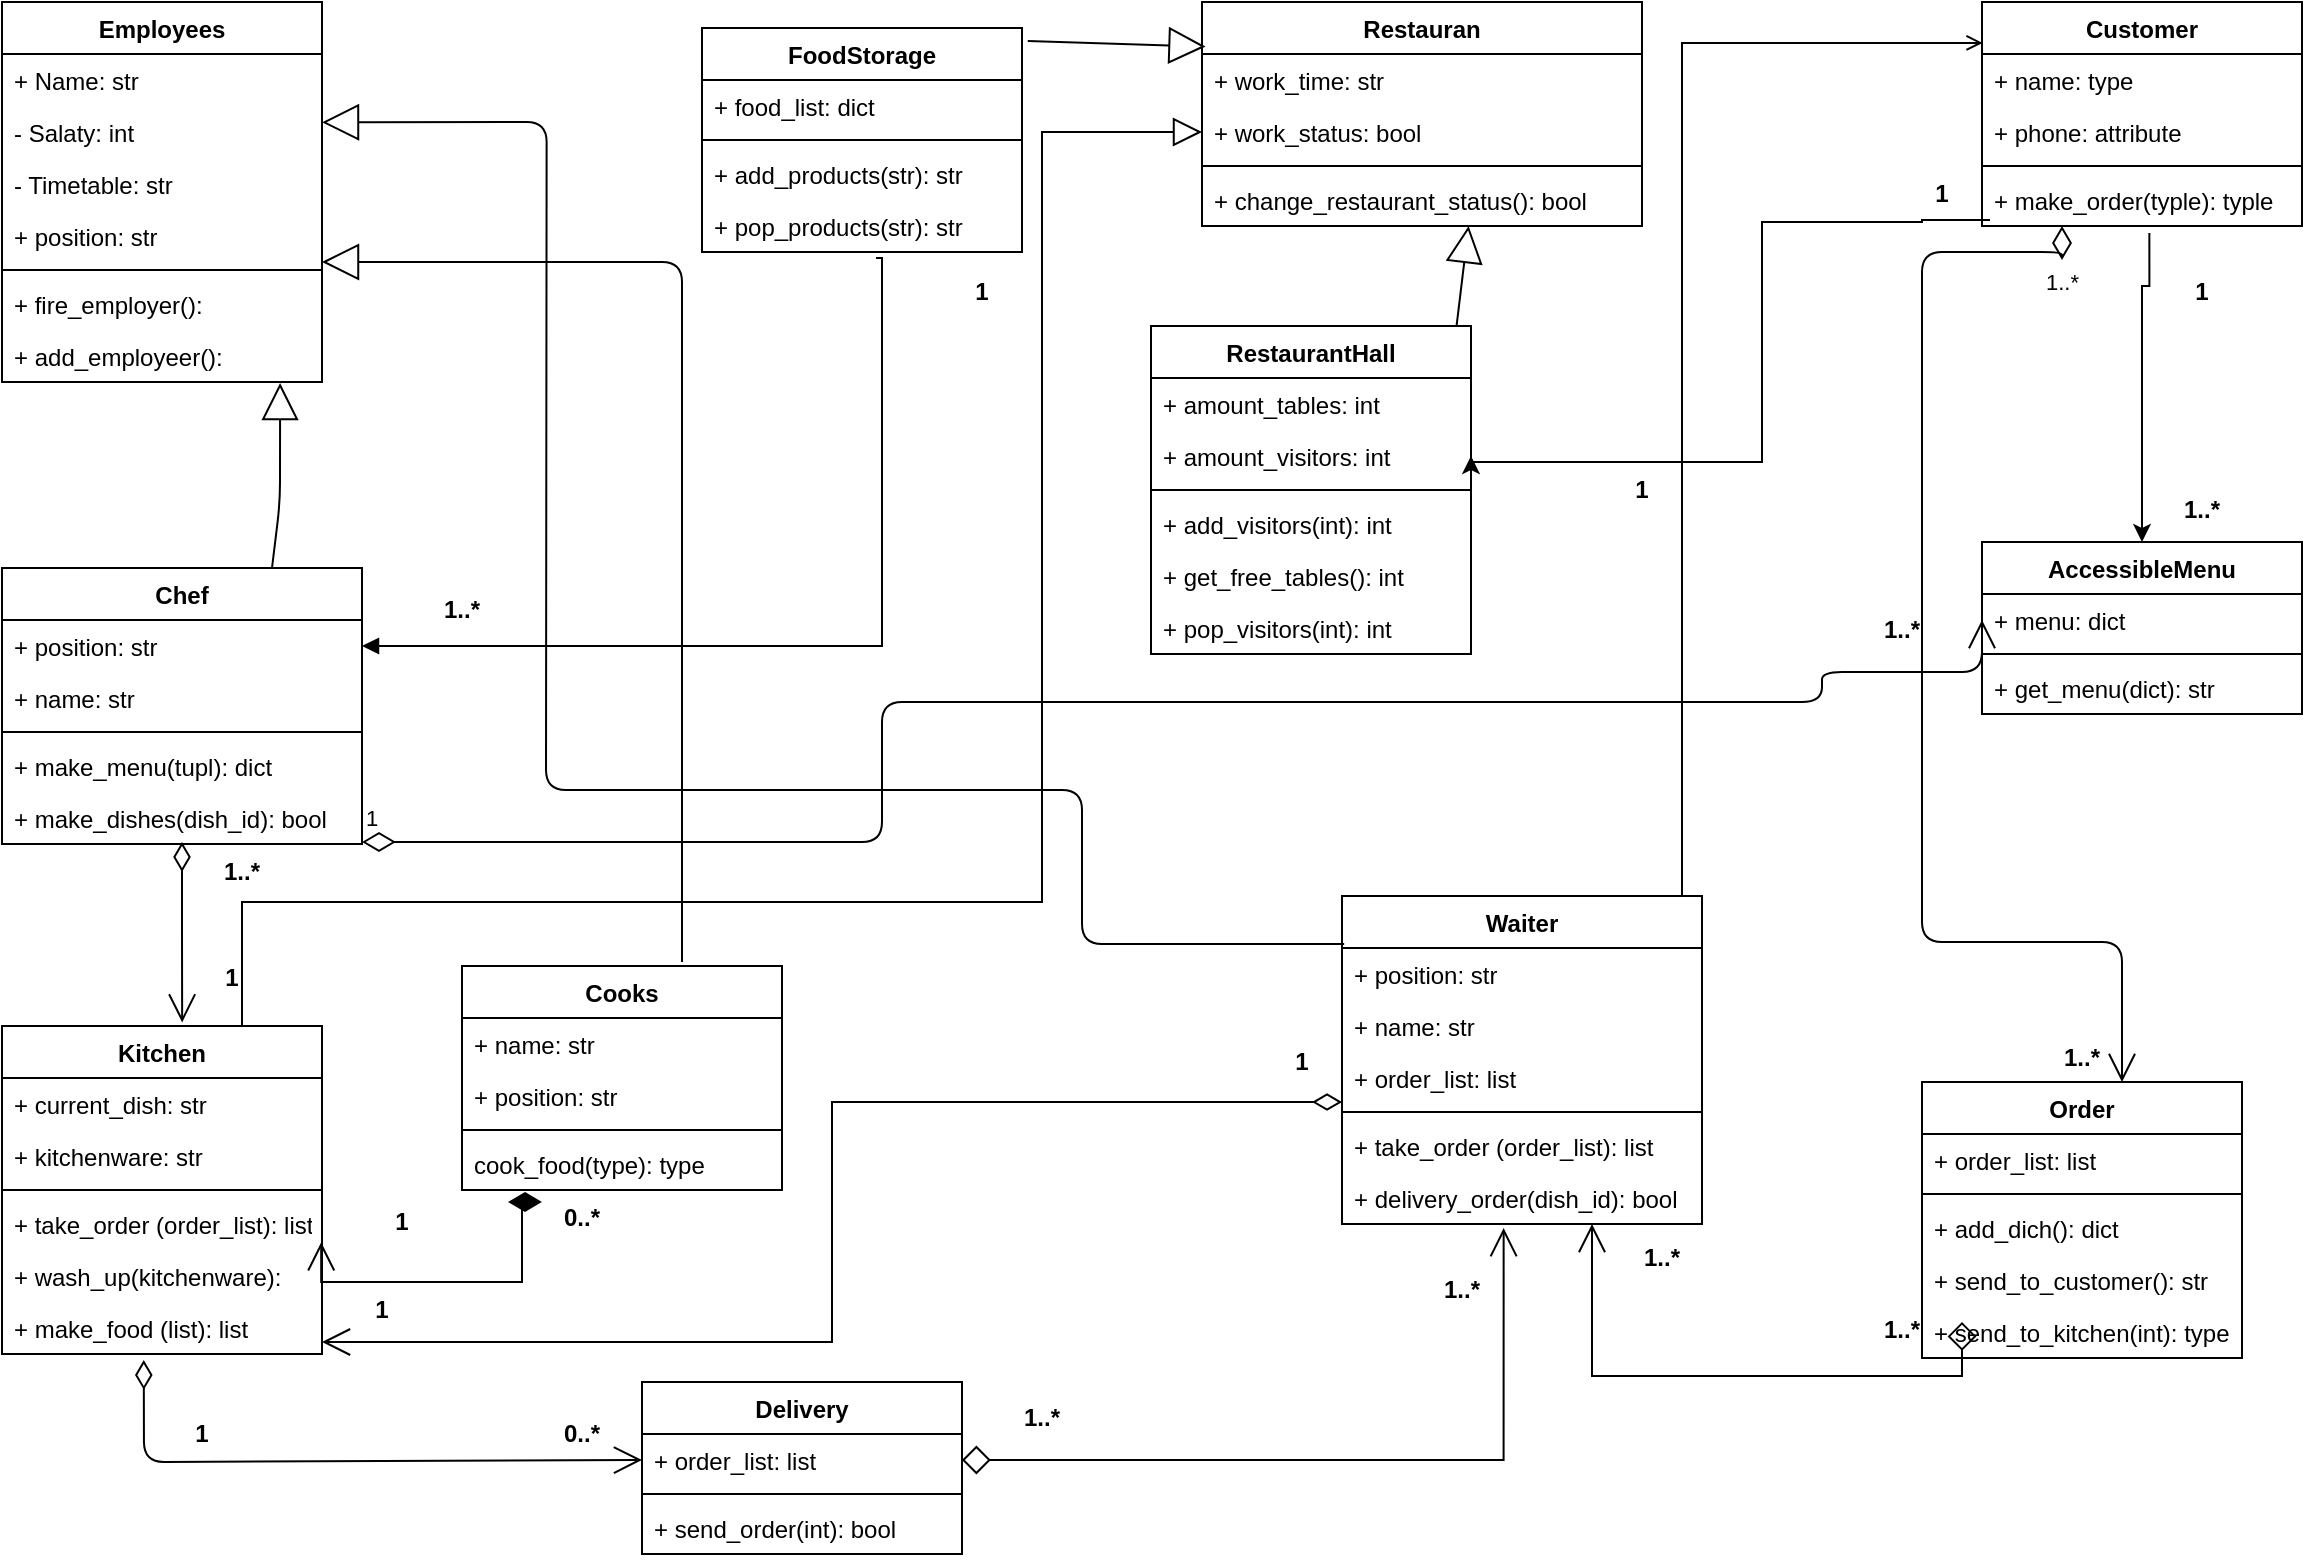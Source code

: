 <mxfile version="15.5.2" type="device"><diagram id="C5RBs43oDa-KdzZeNtuy" name="Page-1"><mxGraphModel dx="867" dy="488" grid="1" gridSize="10" guides="1" tooltips="1" connect="1" arrows="1" fold="1" page="1" pageScale="1" pageWidth="1169" pageHeight="827" math="0" shadow="0"><root><mxCell id="WIyWlLk6GJQsqaUBKTNV-0"/><mxCell id="WIyWlLk6GJQsqaUBKTNV-1" parent="WIyWlLk6GJQsqaUBKTNV-0"/><mxCell id="zkfFHV4jXpPFQw0GAbJ--0" value="Employees" style="swimlane;fontStyle=1;align=center;verticalAlign=top;childLayout=stackLayout;horizontal=1;startSize=26;horizontalStack=0;resizeParent=1;resizeLast=0;collapsible=1;marginBottom=0;rounded=0;shadow=0;strokeWidth=1;" parent="WIyWlLk6GJQsqaUBKTNV-1" vertex="1"><mxGeometry x="10" y="10" width="160" height="190" as="geometry"><mxRectangle x="230" y="140" width="160" height="26" as="alternateBounds"/></mxGeometry></mxCell><mxCell id="zkfFHV4jXpPFQw0GAbJ--1" value="+ Name: str" style="text;align=left;verticalAlign=top;spacingLeft=4;spacingRight=4;overflow=hidden;rotatable=0;points=[[0,0.5],[1,0.5]];portConstraint=eastwest;" parent="zkfFHV4jXpPFQw0GAbJ--0" vertex="1"><mxGeometry y="26" width="160" height="26" as="geometry"/></mxCell><mxCell id="zkfFHV4jXpPFQw0GAbJ--2" value="- Salaty: int" style="text;align=left;verticalAlign=top;spacingLeft=4;spacingRight=4;overflow=hidden;rotatable=0;points=[[0,0.5],[1,0.5]];portConstraint=eastwest;rounded=0;shadow=0;html=0;" parent="zkfFHV4jXpPFQw0GAbJ--0" vertex="1"><mxGeometry y="52" width="160" height="26" as="geometry"/></mxCell><mxCell id="zkfFHV4jXpPFQw0GAbJ--3" value="- Timetable: str" style="text;align=left;verticalAlign=top;spacingLeft=4;spacingRight=4;overflow=hidden;rotatable=0;points=[[0,0.5],[1,0.5]];portConstraint=eastwest;rounded=0;shadow=0;html=0;" parent="zkfFHV4jXpPFQw0GAbJ--0" vertex="1"><mxGeometry y="78" width="160" height="26" as="geometry"/></mxCell><mxCell id="PuvU89rmfnUg5MiFPEgC-72" value="+ position: str" style="text;strokeColor=none;fillColor=none;align=left;verticalAlign=top;spacingLeft=4;spacingRight=4;overflow=hidden;rotatable=0;points=[[0,0.5],[1,0.5]];portConstraint=eastwest;html=0;" parent="zkfFHV4jXpPFQw0GAbJ--0" vertex="1"><mxGeometry y="104" width="160" height="26" as="geometry"/></mxCell><mxCell id="zkfFHV4jXpPFQw0GAbJ--4" value="" style="line;html=1;strokeWidth=1;align=left;verticalAlign=middle;spacingTop=-1;spacingLeft=3;spacingRight=3;rotatable=0;labelPosition=right;points=[];portConstraint=eastwest;" parent="zkfFHV4jXpPFQw0GAbJ--0" vertex="1"><mxGeometry y="130" width="160" height="8" as="geometry"/></mxCell><mxCell id="NijvLP3UM7MsNmbHi0QL-2" value="+ fire_employer(): " style="text;strokeColor=none;fillColor=none;align=left;verticalAlign=top;spacingLeft=4;spacingRight=4;overflow=hidden;rotatable=0;points=[[0,0.5],[1,0.5]];portConstraint=eastwest;" parent="zkfFHV4jXpPFQw0GAbJ--0" vertex="1"><mxGeometry y="138" width="160" height="26" as="geometry"/></mxCell><mxCell id="zkfFHV4jXpPFQw0GAbJ--5" value="+ add_employeer(): " style="text;align=left;verticalAlign=top;spacingLeft=4;spacingRight=4;overflow=hidden;rotatable=0;points=[[0,0.5],[1,0.5]];portConstraint=eastwest;" parent="zkfFHV4jXpPFQw0GAbJ--0" vertex="1"><mxGeometry y="164" width="160" height="26" as="geometry"/></mxCell><mxCell id="PuvU89rmfnUg5MiFPEgC-3" value="&lt;span style=&quot;color: rgba(0 , 0 , 0 , 0) ; font-family: monospace ; font-size: 0px&quot;&gt;%3CmxGraphModel%3E%3Croot%3E%3CmxCell%20id%3D%220%22%2F%3E%3CmxCell%20id%3D%221%22%20parent%3D%220%22%2F%3E%3CmxCell%20id%3D%222%22%20value%3D%22Name%22%20style%3D%22text%3Balign%3Dleft%3BverticalAlign%3Dtop%3BspacingLeft%3D4%3BspacingRight%3D4%3Boverflow%3Dhidden%3Brotatable%3D0%3Bpoints%3D%5B%5B0%2C0.5%5D%2C%5B1%2C0.5%5D%5D%3BportConstraint%3Deastwest%3B%22%20vertex%3D%221%22%20parent%3D%221%22%3E%3CmxGeometry%20x%3D%22120%22%20y%3D%22386%22%20width%3D%22160%22%20height%3D%2226%22%20as%3D%22geometry%22%2F%3E%3C%2FmxCell%3E%3C%2Froot%3E%3C%2FmxGraphModel%3E&lt;/span&gt;" style="text;html=1;resizable=0;autosize=1;align=center;verticalAlign=middle;points=[];fillColor=none;strokeColor=none;rounded=0;" parent="WIyWlLk6GJQsqaUBKTNV-1" vertex="1"><mxGeometry x="400" y="510" width="20" height="20" as="geometry"/></mxCell><mxCell id="PuvU89rmfnUg5MiFPEgC-25" value="Customer" style="swimlane;fontStyle=1;align=center;verticalAlign=top;childLayout=stackLayout;horizontal=1;startSize=26;horizontalStack=0;resizeParent=1;resizeParentMax=0;resizeLast=0;collapsible=1;marginBottom=0;html=0;" parent="WIyWlLk6GJQsqaUBKTNV-1" vertex="1"><mxGeometry x="1000" y="10" width="160" height="112" as="geometry"/></mxCell><mxCell id="PuvU89rmfnUg5MiFPEgC-26" value="+ name: type" style="text;strokeColor=none;fillColor=none;align=left;verticalAlign=top;spacingLeft=4;spacingRight=4;overflow=hidden;rotatable=0;points=[[0,0.5],[1,0.5]];portConstraint=eastwest;" parent="PuvU89rmfnUg5MiFPEgC-25" vertex="1"><mxGeometry y="26" width="160" height="26" as="geometry"/></mxCell><mxCell id="PuvU89rmfnUg5MiFPEgC-29" value="+ phone: attribute" style="text;strokeColor=none;fillColor=none;align=left;verticalAlign=top;spacingLeft=4;spacingRight=4;overflow=hidden;rotatable=0;points=[[0,0.5],[1,0.5]];portConstraint=eastwest;html=0;" parent="PuvU89rmfnUg5MiFPEgC-25" vertex="1"><mxGeometry y="52" width="160" height="26" as="geometry"/></mxCell><mxCell id="PuvU89rmfnUg5MiFPEgC-27" value="" style="line;strokeWidth=1;fillColor=none;align=left;verticalAlign=middle;spacingTop=-1;spacingLeft=3;spacingRight=3;rotatable=0;labelPosition=right;points=[];portConstraint=eastwest;" parent="PuvU89rmfnUg5MiFPEgC-25" vertex="1"><mxGeometry y="78" width="160" height="8" as="geometry"/></mxCell><mxCell id="PuvU89rmfnUg5MiFPEgC-28" value="+ make_order(typle): typle" style="text;strokeColor=none;fillColor=none;align=left;verticalAlign=top;spacingLeft=4;spacingRight=4;overflow=hidden;rotatable=0;points=[[0,0.5],[1,0.5]];portConstraint=eastwest;" parent="PuvU89rmfnUg5MiFPEgC-25" vertex="1"><mxGeometry y="86" width="160" height="26" as="geometry"/></mxCell><mxCell id="PuvU89rmfnUg5MiFPEgC-35" value="AccessibleMenu" style="swimlane;fontStyle=1;align=center;verticalAlign=top;childLayout=stackLayout;horizontal=1;startSize=26;horizontalStack=0;resizeParent=1;resizeParentMax=0;resizeLast=0;collapsible=1;marginBottom=0;html=0;" parent="WIyWlLk6GJQsqaUBKTNV-1" vertex="1"><mxGeometry x="1000" y="280" width="160" height="86" as="geometry"/></mxCell><mxCell id="PuvU89rmfnUg5MiFPEgC-36" value="+ menu: dict&#10;" style="text;strokeColor=none;fillColor=none;align=left;verticalAlign=top;spacingLeft=4;spacingRight=4;overflow=hidden;rotatable=0;points=[[0,0.5],[1,0.5]];portConstraint=eastwest;" parent="PuvU89rmfnUg5MiFPEgC-35" vertex="1"><mxGeometry y="26" width="160" height="26" as="geometry"/></mxCell><mxCell id="PuvU89rmfnUg5MiFPEgC-37" value="" style="line;strokeWidth=1;fillColor=none;align=left;verticalAlign=middle;spacingTop=-1;spacingLeft=3;spacingRight=3;rotatable=0;labelPosition=right;points=[];portConstraint=eastwest;" parent="PuvU89rmfnUg5MiFPEgC-35" vertex="1"><mxGeometry y="52" width="160" height="8" as="geometry"/></mxCell><mxCell id="PuvU89rmfnUg5MiFPEgC-38" value="+ get_menu(dict): str" style="text;strokeColor=none;fillColor=none;align=left;verticalAlign=top;spacingLeft=4;spacingRight=4;overflow=hidden;rotatable=0;points=[[0,0.5],[1,0.5]];portConstraint=eastwest;" parent="PuvU89rmfnUg5MiFPEgC-35" vertex="1"><mxGeometry y="60" width="160" height="26" as="geometry"/></mxCell><mxCell id="PuvU89rmfnUg5MiFPEgC-48" value="Order" style="swimlane;fontStyle=1;align=center;verticalAlign=top;childLayout=stackLayout;horizontal=1;startSize=26;horizontalStack=0;resizeParent=1;resizeParentMax=0;resizeLast=0;collapsible=1;marginBottom=0;html=0;" parent="WIyWlLk6GJQsqaUBKTNV-1" vertex="1"><mxGeometry x="970" y="550" width="160" height="138" as="geometry"/></mxCell><mxCell id="0SDvNDPe6aQJW1pUV-4p-0" value="+ order_list: list" style="text;strokeColor=none;fillColor=none;align=left;verticalAlign=top;spacingLeft=4;spacingRight=4;overflow=hidden;rotatable=0;points=[[0,0.5],[1,0.5]];portConstraint=eastwest;" parent="PuvU89rmfnUg5MiFPEgC-48" vertex="1"><mxGeometry y="26" width="160" height="26" as="geometry"/></mxCell><mxCell id="PuvU89rmfnUg5MiFPEgC-50" value="" style="line;strokeWidth=1;fillColor=none;align=left;verticalAlign=middle;spacingTop=-1;spacingLeft=3;spacingRight=3;rotatable=0;labelPosition=right;points=[];portConstraint=eastwest;" parent="PuvU89rmfnUg5MiFPEgC-48" vertex="1"><mxGeometry y="52" width="160" height="8" as="geometry"/></mxCell><mxCell id="ECwnFHpazeRn1dhO8_QD-0" value="+ add_dich(): dict" style="text;strokeColor=none;fillColor=none;align=left;verticalAlign=top;spacingLeft=4;spacingRight=4;overflow=hidden;rotatable=0;points=[[0,0.5],[1,0.5]];portConstraint=eastwest;html=0;" vertex="1" parent="PuvU89rmfnUg5MiFPEgC-48"><mxGeometry y="60" width="160" height="26" as="geometry"/></mxCell><mxCell id="PuvU89rmfnUg5MiFPEgC-90" value="+ send_to_customer(): str" style="text;strokeColor=none;fillColor=none;align=left;verticalAlign=top;spacingLeft=4;spacingRight=4;overflow=hidden;rotatable=0;points=[[0,0.5],[1,0.5]];portConstraint=eastwest;html=0;" parent="PuvU89rmfnUg5MiFPEgC-48" vertex="1"><mxGeometry y="86" width="160" height="26" as="geometry"/></mxCell><mxCell id="PuvU89rmfnUg5MiFPEgC-51" value="+ send_to_kitchen(int): type" style="text;strokeColor=none;fillColor=none;align=left;verticalAlign=top;spacingLeft=4;spacingRight=4;overflow=hidden;rotatable=0;points=[[0,0.5],[1,0.5]];portConstraint=eastwest;" parent="PuvU89rmfnUg5MiFPEgC-48" vertex="1"><mxGeometry y="112" width="160" height="26" as="geometry"/></mxCell><mxCell id="PuvU89rmfnUg5MiFPEgC-73" value="" style="endArrow=block;endSize=16;endFill=0;html=1;exitX=0.75;exitY=0;exitDx=0;exitDy=0;entryX=0.869;entryY=1.019;entryDx=0;entryDy=0;entryPerimeter=0;" parent="WIyWlLk6GJQsqaUBKTNV-1" source="v4DVNBXbg9HozJiLRMK5-8" target="zkfFHV4jXpPFQw0GAbJ--5" edge="1"><mxGeometry width="160" relative="1" as="geometry"><mxPoint x="278" y="61.242" as="sourcePoint"/><mxPoint x="200" y="230" as="targetPoint"/><Array as="points"><mxPoint x="149" y="260"/></Array></mxGeometry></mxCell><mxCell id="R9M8gA1yF4Bc_Nvk2ncv-0" style="edgeStyle=orthogonalEdgeStyle;rounded=0;orthogonalLoop=1;jettySize=auto;html=1;exitX=0.75;exitY=0;exitDx=0;exitDy=0;entryX=0;entryY=0.5;entryDx=0;entryDy=0;endArrow=block;endFill=0;targetPerimeterSpacing=8;sourcePerimeterSpacing=8;endSize=12;startSize=12;" parent="WIyWlLk6GJQsqaUBKTNV-1" source="PuvU89rmfnUg5MiFPEgC-76" target="v4DVNBXbg9HozJiLRMK5-58" edge="1"><mxGeometry relative="1" as="geometry"><mxPoint x="500" y="408" as="targetPoint"/><Array as="points"><mxPoint x="130" y="460"/><mxPoint x="530" y="460"/><mxPoint x="530" y="75"/></Array></mxGeometry></mxCell><mxCell id="PuvU89rmfnUg5MiFPEgC-76" value="Kitchen" style="swimlane;fontStyle=1;align=center;verticalAlign=top;childLayout=stackLayout;horizontal=1;startSize=26;horizontalStack=0;resizeParent=1;resizeParentMax=0;resizeLast=0;collapsible=1;marginBottom=0;html=0;" parent="WIyWlLk6GJQsqaUBKTNV-1" vertex="1"><mxGeometry x="10" y="522" width="160" height="164" as="geometry"/></mxCell><mxCell id="NijvLP3UM7MsNmbHi0QL-12" value="+ current_dish: str" style="text;strokeColor=none;fillColor=none;align=left;verticalAlign=top;spacingLeft=4;spacingRight=4;overflow=hidden;rotatable=0;points=[[0,0.5],[1,0.5]];portConstraint=eastwest;" parent="PuvU89rmfnUg5MiFPEgC-76" vertex="1"><mxGeometry y="26" width="160" height="26" as="geometry"/></mxCell><mxCell id="NijvLP3UM7MsNmbHi0QL-13" value="+ kitchenware: str" style="text;strokeColor=none;fillColor=none;align=left;verticalAlign=top;spacingLeft=4;spacingRight=4;overflow=hidden;rotatable=0;points=[[0,0.5],[1,0.5]];portConstraint=eastwest;" parent="PuvU89rmfnUg5MiFPEgC-76" vertex="1"><mxGeometry y="52" width="160" height="26" as="geometry"/></mxCell><mxCell id="PuvU89rmfnUg5MiFPEgC-78" value="" style="line;strokeWidth=1;fillColor=none;align=left;verticalAlign=middle;spacingTop=-1;spacingLeft=3;spacingRight=3;rotatable=0;labelPosition=right;points=[];portConstraint=eastwest;" parent="PuvU89rmfnUg5MiFPEgC-76" vertex="1"><mxGeometry y="78" width="160" height="8" as="geometry"/></mxCell><mxCell id="0SDvNDPe6aQJW1pUV-4p-3" value="+ take_order (order_list): list" style="text;strokeColor=none;fillColor=none;align=left;verticalAlign=top;spacingLeft=4;spacingRight=4;overflow=hidden;rotatable=0;points=[[0,0.5],[1,0.5]];portConstraint=eastwest;hachureGap=4;pointerEvents=0;" parent="PuvU89rmfnUg5MiFPEgC-76" vertex="1"><mxGeometry y="86" width="160" height="26" as="geometry"/></mxCell><mxCell id="NijvLP3UM7MsNmbHi0QL-11" value="+ wash_up(kitchenware): " style="text;strokeColor=none;fillColor=none;align=left;verticalAlign=top;spacingLeft=4;spacingRight=4;overflow=hidden;rotatable=0;points=[[0,0.5],[1,0.5]];portConstraint=eastwest;" parent="PuvU89rmfnUg5MiFPEgC-76" vertex="1"><mxGeometry y="112" width="160" height="26" as="geometry"/></mxCell><mxCell id="PuvU89rmfnUg5MiFPEgC-79" value="+ make_food (list): list" style="text;strokeColor=none;fillColor=none;align=left;verticalAlign=top;spacingLeft=4;spacingRight=4;overflow=hidden;rotatable=0;points=[[0,0.5],[1,0.5]];portConstraint=eastwest;" parent="PuvU89rmfnUg5MiFPEgC-76" vertex="1"><mxGeometry y="138" width="160" height="26" as="geometry"/></mxCell><mxCell id="PuvU89rmfnUg5MiFPEgC-84" value="Delivery" style="swimlane;fontStyle=1;align=center;verticalAlign=top;childLayout=stackLayout;horizontal=1;startSize=26;horizontalStack=0;resizeParent=1;resizeParentMax=0;resizeLast=0;collapsible=1;marginBottom=0;html=0;" parent="WIyWlLk6GJQsqaUBKTNV-1" vertex="1"><mxGeometry x="330" y="700" width="160" height="86" as="geometry"/></mxCell><mxCell id="0SDvNDPe6aQJW1pUV-4p-5" value="+ order_list: list" style="text;strokeColor=none;fillColor=none;align=left;verticalAlign=top;spacingLeft=4;spacingRight=4;overflow=hidden;rotatable=0;points=[[0,0.5],[1,0.5]];portConstraint=eastwest;hachureGap=4;pointerEvents=0;" parent="PuvU89rmfnUg5MiFPEgC-84" vertex="1"><mxGeometry y="26" width="160" height="26" as="geometry"/></mxCell><mxCell id="PuvU89rmfnUg5MiFPEgC-86" value="" style="line;strokeWidth=1;fillColor=none;align=left;verticalAlign=middle;spacingTop=-1;spacingLeft=3;spacingRight=3;rotatable=0;labelPosition=right;points=[];portConstraint=eastwest;" parent="PuvU89rmfnUg5MiFPEgC-84" vertex="1"><mxGeometry y="52" width="160" height="8" as="geometry"/></mxCell><mxCell id="PuvU89rmfnUg5MiFPEgC-87" value="+ send_order(int): bool" style="text;strokeColor=none;fillColor=none;align=left;verticalAlign=top;spacingLeft=4;spacingRight=4;overflow=hidden;rotatable=0;points=[[0,0.5],[1,0.5]];portConstraint=eastwest;" parent="PuvU89rmfnUg5MiFPEgC-84" vertex="1"><mxGeometry y="60" width="160" height="26" as="geometry"/></mxCell><mxCell id="PuvU89rmfnUg5MiFPEgC-107" style="edgeStyle=orthogonalEdgeStyle;rounded=0;orthogonalLoop=1;jettySize=auto;html=1;entryX=0.5;entryY=0;entryDx=0;entryDy=0;exitX=0.523;exitY=1.135;exitDx=0;exitDy=0;exitPerimeter=0;" parent="WIyWlLk6GJQsqaUBKTNV-1" source="PuvU89rmfnUg5MiFPEgC-28" target="PuvU89rmfnUg5MiFPEgC-35" edge="1"><mxGeometry relative="1" as="geometry"><Array as="points"><mxPoint x="1080" y="152"/></Array></mxGeometry></mxCell><mxCell id="PuvU89rmfnUg5MiFPEgC-112" style="edgeStyle=orthogonalEdgeStyle;rounded=0;orthogonalLoop=1;jettySize=auto;html=1;startArrow=diamond;startFill=0;endArrow=open;endFill=0;targetPerimeterSpacing=8;sourcePerimeterSpacing=8;endSize=12;startSize=12;jumpSize=12;" parent="WIyWlLk6GJQsqaUBKTNV-1" edge="1"><mxGeometry relative="1" as="geometry"><Array as="points"><mxPoint x="805" y="697"/></Array><mxPoint x="805" y="621" as="targetPoint"/><mxPoint x="990" y="670" as="sourcePoint"/></mxGeometry></mxCell><mxCell id="v4DVNBXbg9HozJiLRMK5-4" value="RestaurantHall" style="swimlane;fontStyle=1;align=center;verticalAlign=top;childLayout=stackLayout;horizontal=1;startSize=26;horizontalStack=0;resizeParent=1;resizeParentMax=0;resizeLast=0;collapsible=1;marginBottom=0;hachureGap=4;pointerEvents=0;" parent="WIyWlLk6GJQsqaUBKTNV-1" vertex="1"><mxGeometry x="584.5" y="172" width="160" height="164" as="geometry"/></mxCell><mxCell id="v4DVNBXbg9HozJiLRMK5-5" value="+ amount_tables: int" style="text;strokeColor=none;fillColor=none;align=left;verticalAlign=top;spacingLeft=4;spacingRight=4;overflow=hidden;rotatable=0;points=[[0,0.5],[1,0.5]];portConstraint=eastwest;" parent="v4DVNBXbg9HozJiLRMK5-4" vertex="1"><mxGeometry y="26" width="160" height="26" as="geometry"/></mxCell><mxCell id="v4DVNBXbg9HozJiLRMK5-52" value="+ amount_visitors: int" style="text;strokeColor=none;fillColor=none;align=left;verticalAlign=top;spacingLeft=4;spacingRight=4;overflow=hidden;rotatable=0;points=[[0,0.5],[1,0.5]];portConstraint=eastwest;hachureGap=4;pointerEvents=0;" parent="v4DVNBXbg9HozJiLRMK5-4" vertex="1"><mxGeometry y="52" width="160" height="26" as="geometry"/></mxCell><mxCell id="v4DVNBXbg9HozJiLRMK5-6" value="" style="line;strokeWidth=1;fillColor=none;align=left;verticalAlign=middle;spacingTop=-1;spacingLeft=3;spacingRight=3;rotatable=0;labelPosition=right;points=[];portConstraint=eastwest;" parent="v4DVNBXbg9HozJiLRMK5-4" vertex="1"><mxGeometry y="78" width="160" height="8" as="geometry"/></mxCell><mxCell id="v4DVNBXbg9HozJiLRMK5-7" value="+ add_visitors(int): int" style="text;strokeColor=none;fillColor=none;align=left;verticalAlign=top;spacingLeft=4;spacingRight=4;overflow=hidden;rotatable=0;points=[[0,0.5],[1,0.5]];portConstraint=eastwest;" parent="v4DVNBXbg9HozJiLRMK5-4" vertex="1"><mxGeometry y="86" width="160" height="26" as="geometry"/></mxCell><mxCell id="UaZxUaiKoCRg_pr943K3-0" value="+ get_free_tables(): int" style="text;strokeColor=none;fillColor=none;align=left;verticalAlign=top;spacingLeft=4;spacingRight=4;overflow=hidden;rotatable=0;points=[[0,0.5],[1,0.5]];portConstraint=eastwest;" parent="v4DVNBXbg9HozJiLRMK5-4" vertex="1"><mxGeometry y="112" width="160" height="26" as="geometry"/></mxCell><mxCell id="v4DVNBXbg9HozJiLRMK5-53" value="+ pop_visitors(int): int" style="text;strokeColor=none;fillColor=none;align=left;verticalAlign=top;spacingLeft=4;spacingRight=4;overflow=hidden;rotatable=0;points=[[0,0.5],[1,0.5]];portConstraint=eastwest;" parent="v4DVNBXbg9HozJiLRMK5-4" vertex="1"><mxGeometry y="138" width="160" height="26" as="geometry"/></mxCell><mxCell id="NijvLP3UM7MsNmbHi0QL-9" style="edgeStyle=orthogonalEdgeStyle;rounded=0;orthogonalLoop=1;jettySize=auto;html=1;startArrow=diamondThin;startFill=0;endArrow=open;endFill=0;targetPerimeterSpacing=8;sourcePerimeterSpacing=8;startSize=12;endSize=12;jumpSize=12;entryX=0.563;entryY=-0.011;entryDx=0;entryDy=0;entryPerimeter=0;exitX=0.5;exitY=0.962;exitDx=0;exitDy=0;exitPerimeter=0;" parent="WIyWlLk6GJQsqaUBKTNV-1" source="v4DVNBXbg9HozJiLRMK5-11" target="PuvU89rmfnUg5MiFPEgC-76" edge="1"><mxGeometry relative="1" as="geometry"><Array as="points"/></mxGeometry></mxCell><mxCell id="v4DVNBXbg9HozJiLRMK5-8" value="Chef" style="swimlane;fontStyle=1;align=center;verticalAlign=top;childLayout=stackLayout;horizontal=1;startSize=26;horizontalStack=0;resizeParent=1;resizeParentMax=0;resizeLast=0;collapsible=1;marginBottom=0;hachureGap=4;pointerEvents=0;" parent="WIyWlLk6GJQsqaUBKTNV-1" vertex="1"><mxGeometry x="10" y="293" width="180" height="138" as="geometry"/></mxCell><mxCell id="v4DVNBXbg9HozJiLRMK5-9" value="+ position: str" style="text;strokeColor=none;fillColor=none;align=left;verticalAlign=top;spacingLeft=4;spacingRight=4;overflow=hidden;rotatable=0;points=[[0,0.5],[1,0.5]];portConstraint=eastwest;" parent="v4DVNBXbg9HozJiLRMK5-8" vertex="1"><mxGeometry y="26" width="180" height="26" as="geometry"/></mxCell><mxCell id="v4DVNBXbg9HozJiLRMK5-12" value="+ name: str" style="text;strokeColor=none;fillColor=none;align=left;verticalAlign=top;spacingLeft=4;spacingRight=4;overflow=hidden;rotatable=0;points=[[0,0.5],[1,0.5]];portConstraint=eastwest;" parent="v4DVNBXbg9HozJiLRMK5-8" vertex="1"><mxGeometry y="52" width="180" height="26" as="geometry"/></mxCell><mxCell id="v4DVNBXbg9HozJiLRMK5-10" value="" style="line;strokeWidth=1;fillColor=none;align=left;verticalAlign=middle;spacingTop=-1;spacingLeft=3;spacingRight=3;rotatable=0;labelPosition=right;points=[];portConstraint=eastwest;" parent="v4DVNBXbg9HozJiLRMK5-8" vertex="1"><mxGeometry y="78" width="180" height="8" as="geometry"/></mxCell><mxCell id="v4DVNBXbg9HozJiLRMK5-14" value="+ make_menu(tupl): dict" style="text;strokeColor=none;fillColor=none;align=left;verticalAlign=top;spacingLeft=4;spacingRight=4;overflow=hidden;rotatable=0;points=[[0,0.5],[1,0.5]];portConstraint=eastwest;hachureGap=4;pointerEvents=0;" parent="v4DVNBXbg9HozJiLRMK5-8" vertex="1"><mxGeometry y="86" width="180" height="26" as="geometry"/></mxCell><mxCell id="v4DVNBXbg9HozJiLRMK5-11" value="+ make_dishes(dish_id): bool" style="text;strokeColor=none;fillColor=none;align=left;verticalAlign=top;spacingLeft=4;spacingRight=4;overflow=hidden;rotatable=0;points=[[0,0.5],[1,0.5]];portConstraint=eastwest;" parent="v4DVNBXbg9HozJiLRMK5-8" vertex="1"><mxGeometry y="112" width="180" height="26" as="geometry"/></mxCell><mxCell id="0SDvNDPe6aQJW1pUV-4p-2" style="edgeStyle=orthogonalEdgeStyle;rounded=0;orthogonalLoop=1;jettySize=auto;html=1;entryX=0.002;entryY=-0.212;entryDx=0;entryDy=0;entryPerimeter=0;startArrow=none;startFill=0;endArrow=open;endFill=0;" parent="WIyWlLk6GJQsqaUBKTNV-1" source="v4DVNBXbg9HozJiLRMK5-15" target="PuvU89rmfnUg5MiFPEgC-26" edge="1"><mxGeometry relative="1" as="geometry"><Array as="points"><mxPoint x="850" y="31"/></Array></mxGeometry></mxCell><mxCell id="v4DVNBXbg9HozJiLRMK5-15" value="Waiter" style="swimlane;fontStyle=1;align=center;verticalAlign=top;childLayout=stackLayout;horizontal=1;startSize=26;horizontalStack=0;resizeParent=1;resizeParentMax=0;resizeLast=0;collapsible=1;marginBottom=0;hachureGap=4;pointerEvents=0;" parent="WIyWlLk6GJQsqaUBKTNV-1" vertex="1"><mxGeometry x="680" y="457" width="180" height="164" as="geometry"/></mxCell><mxCell id="v4DVNBXbg9HozJiLRMK5-16" value="+ position: str" style="text;strokeColor=none;fillColor=none;align=left;verticalAlign=top;spacingLeft=4;spacingRight=4;overflow=hidden;rotatable=0;points=[[0,0.5],[1,0.5]];portConstraint=eastwest;" parent="v4DVNBXbg9HozJiLRMK5-15" vertex="1"><mxGeometry y="26" width="180" height="26" as="geometry"/></mxCell><mxCell id="v4DVNBXbg9HozJiLRMK5-18" value="+ name: str" style="text;strokeColor=none;fillColor=none;align=left;verticalAlign=top;spacingLeft=4;spacingRight=4;overflow=hidden;rotatable=0;points=[[0,0.5],[1,0.5]];portConstraint=eastwest;" parent="v4DVNBXbg9HozJiLRMK5-15" vertex="1"><mxGeometry y="52" width="180" height="26" as="geometry"/></mxCell><mxCell id="0SDvNDPe6aQJW1pUV-4p-1" value="+ order_list: list" style="text;strokeColor=none;fillColor=none;align=left;verticalAlign=top;spacingLeft=4;spacingRight=4;overflow=hidden;rotatable=0;points=[[0,0.5],[1,0.5]];portConstraint=eastwest;" parent="v4DVNBXbg9HozJiLRMK5-15" vertex="1"><mxGeometry y="78" width="180" height="26" as="geometry"/></mxCell><mxCell id="v4DVNBXbg9HozJiLRMK5-19" value="" style="line;strokeWidth=1;fillColor=none;align=left;verticalAlign=middle;spacingTop=-1;spacingLeft=3;spacingRight=3;rotatable=0;labelPosition=right;points=[];portConstraint=eastwest;" parent="v4DVNBXbg9HozJiLRMK5-15" vertex="1"><mxGeometry y="104" width="180" height="8" as="geometry"/></mxCell><mxCell id="v4DVNBXbg9HozJiLRMK5-20" value="+ take_order (order_list): list" style="text;strokeColor=none;fillColor=none;align=left;verticalAlign=top;spacingLeft=4;spacingRight=4;overflow=hidden;rotatable=0;points=[[0,0.5],[1,0.5]];portConstraint=eastwest;hachureGap=4;pointerEvents=0;" parent="v4DVNBXbg9HozJiLRMK5-15" vertex="1"><mxGeometry y="112" width="180" height="26" as="geometry"/></mxCell><mxCell id="v4DVNBXbg9HozJiLRMK5-21" value="+ delivery_order(dish_id): bool" style="text;strokeColor=none;fillColor=none;align=left;verticalAlign=top;spacingLeft=4;spacingRight=4;overflow=hidden;rotatable=0;points=[[0,0.5],[1,0.5]];portConstraint=eastwest;" parent="v4DVNBXbg9HozJiLRMK5-15" vertex="1"><mxGeometry y="138" width="180" height="26" as="geometry"/></mxCell><mxCell id="v4DVNBXbg9HozJiLRMK5-37" value="Restauran" style="swimlane;fontStyle=1;align=center;verticalAlign=top;childLayout=stackLayout;horizontal=1;startSize=26;horizontalStack=0;resizeParent=1;resizeParentMax=0;resizeLast=0;collapsible=1;marginBottom=0;hachureGap=4;pointerEvents=0;" parent="WIyWlLk6GJQsqaUBKTNV-1" vertex="1"><mxGeometry x="610" y="10" width="220" height="112" as="geometry"/></mxCell><mxCell id="v4DVNBXbg9HozJiLRMK5-57" value="+ work_time: str" style="text;strokeColor=none;fillColor=none;align=left;verticalAlign=top;spacingLeft=4;spacingRight=4;overflow=hidden;rotatable=0;points=[[0,0.5],[1,0.5]];portConstraint=eastwest;hachureGap=4;pointerEvents=0;" parent="v4DVNBXbg9HozJiLRMK5-37" vertex="1"><mxGeometry y="26" width="220" height="26" as="geometry"/></mxCell><mxCell id="v4DVNBXbg9HozJiLRMK5-58" value="+ work_status: bool" style="text;strokeColor=none;fillColor=none;align=left;verticalAlign=top;spacingLeft=4;spacingRight=4;overflow=hidden;rotatable=0;points=[[0,0.5],[1,0.5]];portConstraint=eastwest;hachureGap=4;pointerEvents=0;" parent="v4DVNBXbg9HozJiLRMK5-37" vertex="1"><mxGeometry y="52" width="220" height="26" as="geometry"/></mxCell><mxCell id="v4DVNBXbg9HozJiLRMK5-39" value="" style="line;strokeWidth=1;fillColor=none;align=left;verticalAlign=middle;spacingTop=-1;spacingLeft=3;spacingRight=3;rotatable=0;labelPosition=right;points=[];portConstraint=eastwest;" parent="v4DVNBXbg9HozJiLRMK5-37" vertex="1"><mxGeometry y="78" width="220" height="8" as="geometry"/></mxCell><mxCell id="v4DVNBXbg9HozJiLRMK5-40" value="+ change_restaurant_status(): bool" style="text;strokeColor=none;fillColor=none;align=left;verticalAlign=top;spacingLeft=4;spacingRight=4;overflow=hidden;rotatable=0;points=[[0,0.5],[1,0.5]];portConstraint=eastwest;" parent="v4DVNBXbg9HozJiLRMK5-37" vertex="1"><mxGeometry y="86" width="220" height="26" as="geometry"/></mxCell><mxCell id="v4DVNBXbg9HozJiLRMK5-41" value="FoodStorage" style="swimlane;fontStyle=1;align=center;verticalAlign=top;childLayout=stackLayout;horizontal=1;startSize=26;horizontalStack=0;resizeParent=1;resizeParentMax=0;resizeLast=0;collapsible=1;marginBottom=0;hachureGap=4;pointerEvents=0;" parent="WIyWlLk6GJQsqaUBKTNV-1" vertex="1"><mxGeometry x="360" y="23" width="160" height="112" as="geometry"/></mxCell><mxCell id="v4DVNBXbg9HozJiLRMK5-42" value="+ food_list: dict" style="text;strokeColor=none;fillColor=none;align=left;verticalAlign=top;spacingLeft=4;spacingRight=4;overflow=hidden;rotatable=0;points=[[0,0.5],[1,0.5]];portConstraint=eastwest;" parent="v4DVNBXbg9HozJiLRMK5-41" vertex="1"><mxGeometry y="26" width="160" height="26" as="geometry"/></mxCell><mxCell id="v4DVNBXbg9HozJiLRMK5-43" value="" style="line;strokeWidth=1;fillColor=none;align=left;verticalAlign=middle;spacingTop=-1;spacingLeft=3;spacingRight=3;rotatable=0;labelPosition=right;points=[];portConstraint=eastwest;" parent="v4DVNBXbg9HozJiLRMK5-41" vertex="1"><mxGeometry y="52" width="160" height="8" as="geometry"/></mxCell><mxCell id="v4DVNBXbg9HozJiLRMK5-44" value="+ add_products(str): str" style="text;strokeColor=none;fillColor=none;align=left;verticalAlign=top;spacingLeft=4;spacingRight=4;overflow=hidden;rotatable=0;points=[[0,0.5],[1,0.5]];portConstraint=eastwest;" parent="v4DVNBXbg9HozJiLRMK5-41" vertex="1"><mxGeometry y="60" width="160" height="26" as="geometry"/></mxCell><mxCell id="v4DVNBXbg9HozJiLRMK5-51" value="+ pop_products(str): str" style="text;strokeColor=none;fillColor=none;align=left;verticalAlign=top;spacingLeft=4;spacingRight=4;overflow=hidden;rotatable=0;points=[[0,0.5],[1,0.5]];portConstraint=eastwest;" parent="v4DVNBXbg9HozJiLRMK5-41" vertex="1"><mxGeometry y="86" width="160" height="26" as="geometry"/></mxCell><mxCell id="v4DVNBXbg9HozJiLRMK5-49" value="" style="endArrow=block;endSize=16;endFill=0;html=1;exitX=0.955;exitY=-0.001;exitDx=0;exitDy=0;exitPerimeter=0;entryX=0.606;entryY=1;entryDx=0;entryDy=0;entryPerimeter=0;" parent="WIyWlLk6GJQsqaUBKTNV-1" source="v4DVNBXbg9HozJiLRMK5-4" target="v4DVNBXbg9HozJiLRMK5-40" edge="1"><mxGeometry width="160" relative="1" as="geometry"><mxPoint x="882.32" y="161.242" as="sourcePoint"/><mxPoint x="750" y="150" as="targetPoint"/><Array as="points"/></mxGeometry></mxCell><mxCell id="v4DVNBXbg9HozJiLRMK5-50" value="" style="endArrow=block;endSize=16;endFill=0;html=1;exitX=1.018;exitY=0.058;exitDx=0;exitDy=0;exitPerimeter=0;entryX=0.008;entryY=0.199;entryDx=0;entryDy=0;entryPerimeter=0;" parent="WIyWlLk6GJQsqaUBKTNV-1" source="v4DVNBXbg9HozJiLRMK5-41" target="v4DVNBXbg9HozJiLRMK5-37" edge="1"><mxGeometry width="160" relative="1" as="geometry"><mxPoint x="779.04" y="191.978" as="sourcePoint"/><mxPoint x="740" y="160" as="targetPoint"/><Array as="points"/></mxGeometry></mxCell><mxCell id="v4DVNBXbg9HozJiLRMK5-59" value="1" style="endArrow=open;html=1;endSize=12;startArrow=diamondThin;startSize=14;startFill=0;edgeStyle=orthogonalEdgeStyle;align=left;verticalAlign=bottom;sourcePerimeterSpacing=8;targetPerimeterSpacing=8;entryX=0;entryY=0.5;entryDx=0;entryDy=0;" parent="WIyWlLk6GJQsqaUBKTNV-1" edge="1"><mxGeometry x="-1" y="3" relative="1" as="geometry"><mxPoint x="190" y="430" as="sourcePoint"/><mxPoint x="1000" y="319.0" as="targetPoint"/><Array as="points"><mxPoint x="450" y="430"/><mxPoint x="450" y="360"/><mxPoint x="920" y="360"/><mxPoint x="920" y="345"/></Array></mxGeometry></mxCell><mxCell id="v4DVNBXbg9HozJiLRMK5-64" value="1" style="text;align=center;fontStyle=1;verticalAlign=middle;spacingLeft=3;spacingRight=3;strokeColor=none;rotatable=0;points=[[0,0.5],[1,0.5]];portConstraint=eastwest;hachureGap=4;pointerEvents=0;" parent="WIyWlLk6GJQsqaUBKTNV-1" vertex="1"><mxGeometry x="100" y="484" width="50" height="26" as="geometry"/></mxCell><mxCell id="v4DVNBXbg9HozJiLRMK5-65" value="1..*" style="text;align=center;fontStyle=1;verticalAlign=middle;spacingLeft=3;spacingRight=3;strokeColor=none;rotatable=0;points=[[0,0.5],[1,0.5]];portConstraint=eastwest;hachureGap=4;pointerEvents=0;" parent="WIyWlLk6GJQsqaUBKTNV-1" vertex="1"><mxGeometry x="110" y="431" width="40" height="26" as="geometry"/></mxCell><mxCell id="v4DVNBXbg9HozJiLRMK5-68" value="1&#10;" style="text;align=center;fontStyle=1;verticalAlign=middle;spacingLeft=3;spacingRight=3;strokeColor=none;rotatable=0;points=[[0,0.5],[1,0.5]];portConstraint=eastwest;hachureGap=4;pointerEvents=0;" parent="WIyWlLk6GJQsqaUBKTNV-1" vertex="1"><mxGeometry x="1070" y="148" width="80" height="26" as="geometry"/></mxCell><mxCell id="v4DVNBXbg9HozJiLRMK5-69" value="1..*" style="text;align=center;fontStyle=1;verticalAlign=middle;spacingLeft=3;spacingRight=3;strokeColor=none;rotatable=0;points=[[0,0.5],[1,0.5]];portConstraint=eastwest;hachureGap=4;pointerEvents=0;" parent="WIyWlLk6GJQsqaUBKTNV-1" vertex="1"><mxGeometry x="1070" y="250" width="80" height="26" as="geometry"/></mxCell><mxCell id="v4DVNBXbg9HozJiLRMK5-72" value="1..*" style="text;align=center;fontStyle=1;verticalAlign=middle;spacingLeft=3;spacingRight=3;strokeColor=none;rotatable=0;points=[[0,0.5],[1,0.5]];portConstraint=eastwest;hachureGap=4;pointerEvents=0;" parent="WIyWlLk6GJQsqaUBKTNV-1" vertex="1"><mxGeometry x="1010" y="524" width="80" height="26" as="geometry"/></mxCell><mxCell id="fbenPh1Xypmj1LVPZ2_8-0" value="" style="endArrow=open;html=1;endSize=12;startArrow=diamondThin;startSize=14;startFill=0;edgeStyle=orthogonalEdgeStyle;" parent="WIyWlLk6GJQsqaUBKTNV-1" source="PuvU89rmfnUg5MiFPEgC-28" target="PuvU89rmfnUg5MiFPEgC-48" edge="1"><mxGeometry relative="1" as="geometry"><mxPoint x="1030" y="450" as="sourcePoint"/><mxPoint x="1070" y="490" as="targetPoint"/><Array as="points"><mxPoint x="1040" y="135"/><mxPoint x="970" y="135"/><mxPoint x="970" y="480"/><mxPoint x="1070" y="480"/></Array></mxGeometry></mxCell><mxCell id="fbenPh1Xypmj1LVPZ2_8-1" value="1..*" style="edgeLabel;resizable=0;html=1;align=left;verticalAlign=top;" parent="fbenPh1Xypmj1LVPZ2_8-0" connectable="0" vertex="1"><mxGeometry x="-1" relative="1" as="geometry"><mxPoint x="-10" y="15" as="offset"/></mxGeometry></mxCell><mxCell id="fbenPh1Xypmj1LVPZ2_8-10" value="" style="html=1;verticalAlign=bottom;endArrow=open;exitX=0.443;exitY=1.114;exitDx=0;exitDy=0;exitPerimeter=0;entryX=0;entryY=0.5;entryDx=0;entryDy=0;startArrow=diamondThin;startFill=0;targetPerimeterSpacing=8;sourcePerimeterSpacing=8;endSize=12;startSize=12;jumpSize=12;endFill=0;" parent="WIyWlLk6GJQsqaUBKTNV-1" source="PuvU89rmfnUg5MiFPEgC-79" edge="1"><mxGeometry width="80" relative="1" as="geometry"><mxPoint x="70" y="660" as="sourcePoint"/><mxPoint x="330" y="739" as="targetPoint"/><Array as="points"><mxPoint x="81" y="740"/></Array></mxGeometry></mxCell><mxCell id="NijvLP3UM7MsNmbHi0QL-1" value="" style="endArrow=block;endSize=16;endFill=0;html=1;exitX=0.006;exitY=-0.077;exitDx=0;exitDy=0;exitPerimeter=0;entryX=0.973;entryY=-0.225;entryDx=0;entryDy=0;entryPerimeter=0;" parent="WIyWlLk6GJQsqaUBKTNV-1" source="v4DVNBXbg9HozJiLRMK5-16" edge="1"><mxGeometry x="-0.843" y="-62" width="160" relative="1" as="geometry"><mxPoint x="282.32" y="101.242" as="sourcePoint"/><mxPoint x="170.0" y="70.15" as="targetPoint"/><Array as="points"><mxPoint x="550" y="481"/><mxPoint x="550" y="404"/><mxPoint x="282" y="404"/><mxPoint x="282.32" y="70"/></Array><mxPoint as="offset"/></mxGeometry></mxCell><mxCell id="NijvLP3UM7MsNmbHi0QL-3" value="" style="html=1;verticalAlign=bottom;endArrow=block;rounded=0;edgeStyle=orthogonalEdgeStyle;exitX=0.544;exitY=1.115;exitDx=0;exitDy=0;exitPerimeter=0;entryX=1;entryY=0.5;entryDx=0;entryDy=0;" parent="WIyWlLk6GJQsqaUBKTNV-1" source="v4DVNBXbg9HozJiLRMK5-51" target="v4DVNBXbg9HozJiLRMK5-9" edge="1"><mxGeometry width="80" relative="1" as="geometry"><mxPoint x="560" y="230" as="sourcePoint"/><mxPoint x="640" y="230" as="targetPoint"/><Array as="points"><mxPoint x="450" y="138"/><mxPoint x="450" y="332"/></Array></mxGeometry></mxCell><mxCell id="NijvLP3UM7MsNmbHi0QL-6" style="edgeStyle=orthogonalEdgeStyle;rounded=0;orthogonalLoop=1;jettySize=auto;html=1;startArrow=diamondThin;startFill=0;targetPerimeterSpacing=8;endSize=12;sourcePerimeterSpacing=8;startSize=12;jumpSize=12;exitX=0;exitY=0.962;exitDx=0;exitDy=0;exitPerimeter=0;endArrow=open;endFill=0;" parent="WIyWlLk6GJQsqaUBKTNV-1" source="0SDvNDPe6aQJW1pUV-4p-1" edge="1"><mxGeometry relative="1" as="geometry"><mxPoint x="170" y="680" as="targetPoint"/><Array as="points"><mxPoint x="425" y="560"/><mxPoint x="425" y="680"/></Array><mxPoint x="640" y="560" as="sourcePoint"/></mxGeometry></mxCell><mxCell id="NijvLP3UM7MsNmbHi0QL-8" style="edgeStyle=orthogonalEdgeStyle;rounded=0;orthogonalLoop=1;jettySize=auto;html=1;exitX=1.1;exitY=1.038;exitDx=0;exitDy=0;entryX=1;entryY=0.5;entryDx=0;entryDy=0;exitPerimeter=0;" parent="WIyWlLk6GJQsqaUBKTNV-1" source="NijvLP3UM7MsNmbHi0QL-29" target="v4DVNBXbg9HozJiLRMK5-52" edge="1"><mxGeometry relative="1" as="geometry"><Array as="points"><mxPoint x="970" y="119"/><mxPoint x="970" y="120"/><mxPoint x="890" y="120"/><mxPoint x="890" y="240"/><mxPoint x="745" y="240"/></Array></mxGeometry></mxCell><mxCell id="NijvLP3UM7MsNmbHi0QL-14" style="edgeStyle=orthogonalEdgeStyle;rounded=0;orthogonalLoop=1;jettySize=auto;html=1;entryX=0.449;entryY=1.079;entryDx=0;entryDy=0;entryPerimeter=0;targetPerimeterSpacing=8;sourcePerimeterSpacing=8;endSize=12;startSize=12;jumpSize=12;exitX=1;exitY=0.5;exitDx=0;exitDy=0;startArrow=diamond;startFill=0;endArrow=open;endFill=0;" parent="WIyWlLk6GJQsqaUBKTNV-1" source="0SDvNDPe6aQJW1pUV-4p-5" target="v4DVNBXbg9HozJiLRMK5-21" edge="1"><mxGeometry relative="1" as="geometry"><mxPoint x="760" y="610" as="targetPoint"/><Array as="points"><mxPoint x="761" y="739"/></Array><mxPoint x="510" y="739" as="sourcePoint"/></mxGeometry></mxCell><mxCell id="NijvLP3UM7MsNmbHi0QL-15" value="Cooks" style="swimlane;fontStyle=1;align=center;verticalAlign=top;childLayout=stackLayout;horizontal=1;startSize=26;horizontalStack=0;resizeParent=1;resizeParentMax=0;resizeLast=0;collapsible=1;marginBottom=0;" parent="WIyWlLk6GJQsqaUBKTNV-1" vertex="1"><mxGeometry x="240" y="492" width="160" height="112" as="geometry"/></mxCell><mxCell id="NijvLP3UM7MsNmbHi0QL-16" value="+ name: str" style="text;strokeColor=none;fillColor=none;align=left;verticalAlign=top;spacingLeft=4;spacingRight=4;overflow=hidden;rotatable=0;points=[[0,0.5],[1,0.5]];portConstraint=eastwest;" parent="NijvLP3UM7MsNmbHi0QL-15" vertex="1"><mxGeometry y="26" width="160" height="26" as="geometry"/></mxCell><mxCell id="UaZxUaiKoCRg_pr943K3-1" value="+ position: str" style="text;strokeColor=none;fillColor=none;align=left;verticalAlign=top;spacingLeft=4;spacingRight=4;overflow=hidden;rotatable=0;points=[[0,0.5],[1,0.5]];portConstraint=eastwest;" parent="NijvLP3UM7MsNmbHi0QL-15" vertex="1"><mxGeometry y="52" width="160" height="26" as="geometry"/></mxCell><mxCell id="NijvLP3UM7MsNmbHi0QL-17" value="" style="line;strokeWidth=1;fillColor=none;align=left;verticalAlign=middle;spacingTop=-1;spacingLeft=3;spacingRight=3;rotatable=0;labelPosition=right;points=[];portConstraint=eastwest;" parent="NijvLP3UM7MsNmbHi0QL-15" vertex="1"><mxGeometry y="78" width="160" height="8" as="geometry"/></mxCell><mxCell id="NijvLP3UM7MsNmbHi0QL-18" value="cook_food(type): type" style="text;strokeColor=none;fillColor=none;align=left;verticalAlign=top;spacingLeft=4;spacingRight=4;overflow=hidden;rotatable=0;points=[[0,0.5],[1,0.5]];portConstraint=eastwest;" parent="NijvLP3UM7MsNmbHi0QL-15" vertex="1"><mxGeometry y="86" width="160" height="26" as="geometry"/></mxCell><mxCell id="NijvLP3UM7MsNmbHi0QL-19" value="" style="endArrow=block;endSize=16;endFill=0;html=1;entryX=1;entryY=1;entryDx=0;entryDy=0;entryPerimeter=0;" parent="WIyWlLk6GJQsqaUBKTNV-1" target="PuvU89rmfnUg5MiFPEgC-72" edge="1"><mxGeometry width="160" relative="1" as="geometry"><mxPoint x="350" y="490" as="sourcePoint"/><mxPoint x="354.04" y="321.004" as="targetPoint"/><Array as="points"><mxPoint x="350" y="140"/></Array></mxGeometry></mxCell><mxCell id="NijvLP3UM7MsNmbHi0QL-20" value="" style="endArrow=open;html=1;endSize=12;startArrow=diamondThin;startSize=14;startFill=1;edgeStyle=orthogonalEdgeStyle;align=left;verticalAlign=bottom;rounded=0;entryX=-0.005;entryY=0.929;entryDx=0;entryDy=0;entryPerimeter=0;exitX=0.25;exitY=1.231;exitDx=0;exitDy=0;exitPerimeter=0;" parent="WIyWlLk6GJQsqaUBKTNV-1" source="NijvLP3UM7MsNmbHi0QL-18" target="NijvLP3UM7MsNmbHi0QL-22" edge="1"><mxGeometry x="-1" y="-67" relative="1" as="geometry"><mxPoint x="320" y="650" as="sourcePoint"/><mxPoint x="170" y="641" as="targetPoint"/><Array as="points"><mxPoint x="270" y="610"/><mxPoint x="270" y="650"/><mxPoint x="170" y="650"/></Array><mxPoint x="7" y="-30" as="offset"/></mxGeometry></mxCell><mxCell id="NijvLP3UM7MsNmbHi0QL-21" value="0..*" style="text;align=center;fontStyle=1;verticalAlign=middle;spacingLeft=3;spacingRight=3;strokeColor=none;rotatable=0;points=[[0,0.5],[1,0.5]];portConstraint=eastwest;" parent="WIyWlLk6GJQsqaUBKTNV-1" vertex="1"><mxGeometry x="260" y="604" width="80" height="26" as="geometry"/></mxCell><mxCell id="NijvLP3UM7MsNmbHi0QL-22" value="1" style="text;align=center;fontStyle=1;verticalAlign=middle;spacingLeft=3;spacingRight=3;strokeColor=none;rotatable=0;points=[[0,0.5],[1,0.5]];portConstraint=eastwest;" parent="WIyWlLk6GJQsqaUBKTNV-1" vertex="1"><mxGeometry x="170" y="606" width="80" height="26" as="geometry"/></mxCell><mxCell id="NijvLP3UM7MsNmbHi0QL-23" value="1" style="text;align=center;fontStyle=1;verticalAlign=middle;spacingLeft=3;spacingRight=3;strokeColor=none;rotatable=0;points=[[0,0.5],[1,0.5]];portConstraint=eastwest;" parent="WIyWlLk6GJQsqaUBKTNV-1" vertex="1"><mxGeometry x="160" y="650" width="80" height="26" as="geometry"/></mxCell><mxCell id="NijvLP3UM7MsNmbHi0QL-24" value="1" style="text;align=center;fontStyle=1;verticalAlign=middle;spacingLeft=3;spacingRight=3;strokeColor=none;rotatable=0;points=[[0,0.5],[1,0.5]];portConstraint=eastwest;" parent="WIyWlLk6GJQsqaUBKTNV-1" vertex="1"><mxGeometry x="70" y="720" width="80" height="10" as="geometry"/></mxCell><mxCell id="NijvLP3UM7MsNmbHi0QL-25" value="0..*" style="text;align=center;fontStyle=1;verticalAlign=middle;spacingLeft=3;spacingRight=3;strokeColor=none;rotatable=0;points=[[0,0.5],[1,0.5]];portConstraint=eastwest;" parent="WIyWlLk6GJQsqaUBKTNV-1" vertex="1"><mxGeometry x="260" y="712" width="80" height="26" as="geometry"/></mxCell><mxCell id="NijvLP3UM7MsNmbHi0QL-26" value="1&#10;" style="text;align=center;fontStyle=1;verticalAlign=middle;spacingLeft=3;spacingRight=3;strokeColor=none;rotatable=0;points=[[0,0.5],[1,0.5]];portConstraint=eastwest;" parent="WIyWlLk6GJQsqaUBKTNV-1" vertex="1"><mxGeometry x="460" y="148" width="80" height="26" as="geometry"/></mxCell><mxCell id="NijvLP3UM7MsNmbHi0QL-27" value="1..*" style="text;align=center;fontStyle=1;verticalAlign=middle;spacingLeft=3;spacingRight=3;strokeColor=none;rotatable=0;points=[[0,0.5],[1,0.5]];portConstraint=eastwest;" parent="WIyWlLk6GJQsqaUBKTNV-1" vertex="1"><mxGeometry x="200" y="300" width="80" height="26" as="geometry"/></mxCell><mxCell id="NijvLP3UM7MsNmbHi0QL-28" value="1" style="text;align=center;fontStyle=1;verticalAlign=middle;spacingLeft=3;spacingRight=3;strokeColor=none;rotatable=0;points=[[0,0.5],[1,0.5]];portConstraint=eastwest;" parent="WIyWlLk6GJQsqaUBKTNV-1" vertex="1"><mxGeometry x="790" y="240" width="80" height="26" as="geometry"/></mxCell><mxCell id="NijvLP3UM7MsNmbHi0QL-29" value="1" style="text;align=center;fontStyle=1;verticalAlign=middle;spacingLeft=3;spacingRight=3;strokeColor=none;rotatable=0;points=[[0,0.5],[1,0.5]];portConstraint=eastwest;" parent="WIyWlLk6GJQsqaUBKTNV-1" vertex="1"><mxGeometry x="960" y="92" width="40" height="26" as="geometry"/></mxCell><mxCell id="NijvLP3UM7MsNmbHi0QL-30" value="1..*" style="text;align=center;fontStyle=1;verticalAlign=middle;spacingLeft=3;spacingRight=3;strokeColor=none;rotatable=0;points=[[0,0.5],[1,0.5]];portConstraint=eastwest;" parent="WIyWlLk6GJQsqaUBKTNV-1" vertex="1"><mxGeometry x="800" y="624" width="80" height="26" as="geometry"/></mxCell><mxCell id="NijvLP3UM7MsNmbHi0QL-33" value="1..*" style="text;align=center;fontStyle=1;verticalAlign=middle;spacingLeft=3;spacingRight=3;strokeColor=none;rotatable=0;points=[[0,0.5],[1,0.5]];portConstraint=eastwest;" parent="WIyWlLk6GJQsqaUBKTNV-1" vertex="1"><mxGeometry x="920" y="660" width="80" height="26" as="geometry"/></mxCell><mxCell id="NijvLP3UM7MsNmbHi0QL-34" value="1..*" style="text;align=center;fontStyle=1;verticalAlign=middle;spacingLeft=3;spacingRight=3;strokeColor=none;rotatable=0;points=[[0,0.5],[1,0.5]];portConstraint=eastwest;" parent="WIyWlLk6GJQsqaUBKTNV-1" vertex="1"><mxGeometry x="700" y="640" width="80" height="26" as="geometry"/></mxCell><mxCell id="NijvLP3UM7MsNmbHi0QL-35" value="1..*" style="text;align=center;fontStyle=1;verticalAlign=middle;spacingLeft=3;spacingRight=3;strokeColor=none;rotatable=0;points=[[0,0.5],[1,0.5]];portConstraint=eastwest;" parent="WIyWlLk6GJQsqaUBKTNV-1" vertex="1"><mxGeometry x="490" y="704" width="80" height="26" as="geometry"/></mxCell><mxCell id="NijvLP3UM7MsNmbHi0QL-36" value="1" style="text;align=center;fontStyle=1;verticalAlign=middle;spacingLeft=3;spacingRight=3;strokeColor=none;rotatable=0;points=[[0,0.5],[1,0.5]];portConstraint=eastwest;" parent="WIyWlLk6GJQsqaUBKTNV-1" vertex="1"><mxGeometry x="620" y="526" width="80" height="26" as="geometry"/></mxCell><mxCell id="NijvLP3UM7MsNmbHi0QL-37" value="1..*" style="text;align=center;fontStyle=1;verticalAlign=middle;spacingLeft=3;spacingRight=3;strokeColor=none;rotatable=0;points=[[0,0.5],[1,0.5]];portConstraint=eastwest;" parent="WIyWlLk6GJQsqaUBKTNV-1" vertex="1"><mxGeometry x="920" y="310" width="80" height="26" as="geometry"/></mxCell></root></mxGraphModel></diagram></mxfile>